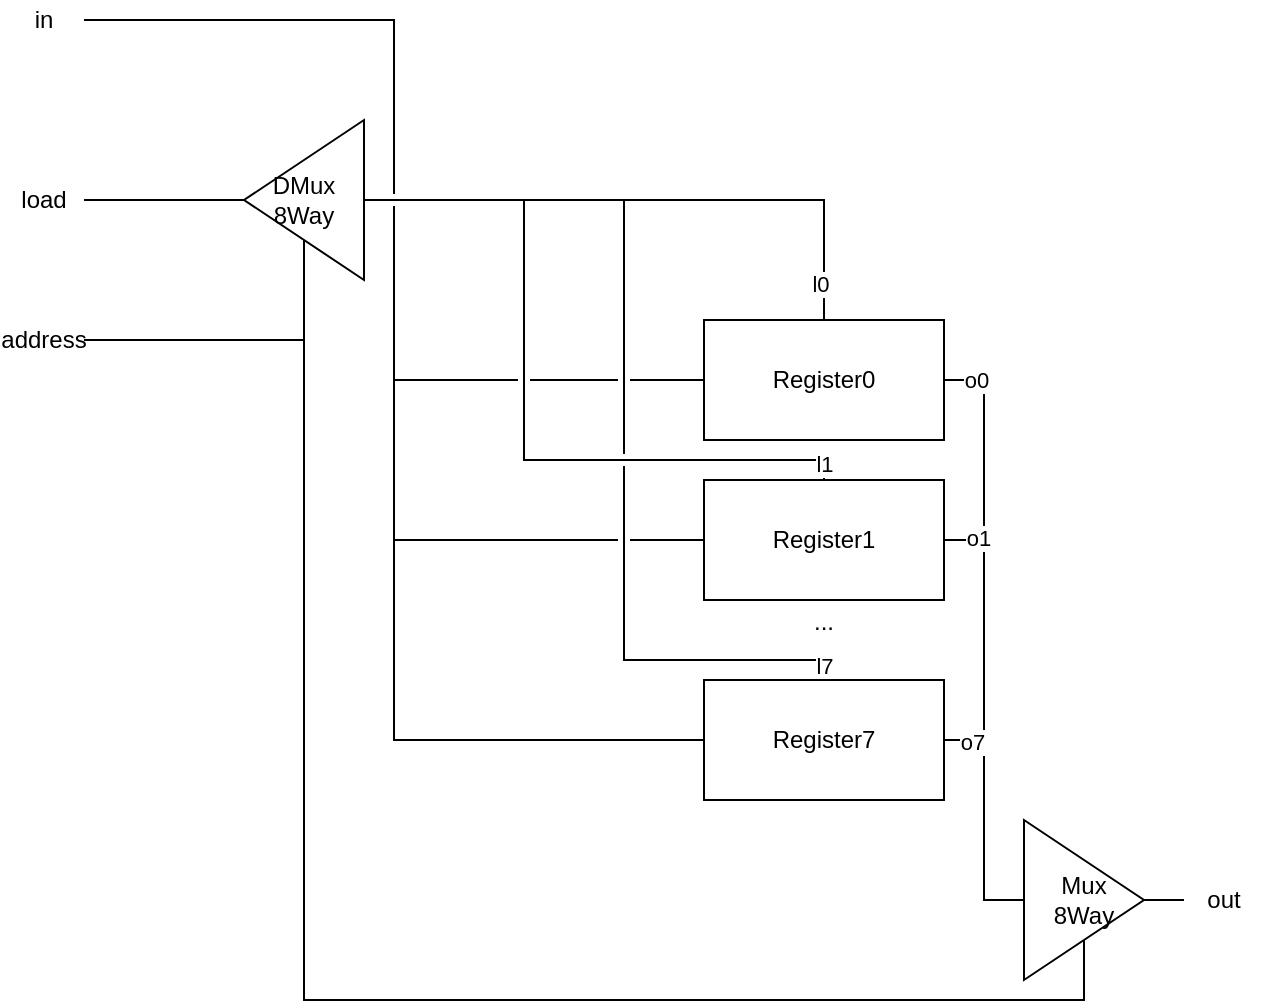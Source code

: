 <mxfile version="13.7.3" type="device"><diagram id="4_QnC3H02P4QOXFqbVzB" name="ページ1"><mxGraphModel dx="718" dy="433" grid="1" gridSize="10" guides="1" tooltips="1" connect="1" arrows="1" fold="1" page="1" pageScale="1" pageWidth="1169" pageHeight="827" math="0" shadow="0"><root><mxCell id="0"/><mxCell id="1" parent="0"/><mxCell id="egw-0joHDg1T33pEoyHq-3" style="edgeStyle=orthogonalEdgeStyle;rounded=0;orthogonalLoop=1;jettySize=auto;html=1;exitX=1;exitY=0.5;exitDx=0;exitDy=0;entryX=0.5;entryY=1;entryDx=0;entryDy=0;endArrow=none;endFill=0;" edge="1" parent="1" source="egw-0joHDg1T33pEoyHq-1" target="egw-0joHDg1T33pEoyHq-2"><mxGeometry relative="1" as="geometry"/></mxCell><mxCell id="egw-0joHDg1T33pEoyHq-31" style="edgeStyle=orthogonalEdgeStyle;rounded=0;jumpStyle=gap;orthogonalLoop=1;jettySize=auto;html=1;exitX=1;exitY=0.5;exitDx=0;exitDy=0;entryX=0.5;entryY=1;entryDx=0;entryDy=0;endArrow=none;endFill=0;" edge="1" parent="1" source="egw-0joHDg1T33pEoyHq-1" target="egw-0joHDg1T33pEoyHq-27"><mxGeometry relative="1" as="geometry"><Array as="points"><mxPoint x="190" y="220"/><mxPoint x="190" y="550"/><mxPoint x="580" y="550"/></Array></mxGeometry></mxCell><mxCell id="egw-0joHDg1T33pEoyHq-1" value="address" style="text;html=1;strokeColor=none;fillColor=none;align=center;verticalAlign=middle;whiteSpace=wrap;rounded=0;" vertex="1" parent="1"><mxGeometry x="40" y="210" width="40" height="20" as="geometry"/></mxCell><mxCell id="egw-0joHDg1T33pEoyHq-5" style="edgeStyle=orthogonalEdgeStyle;rounded=0;orthogonalLoop=1;jettySize=auto;html=1;exitX=1;exitY=0.5;exitDx=0;exitDy=0;entryX=0;entryY=0.5;entryDx=0;entryDy=0;endArrow=none;endFill=0;" edge="1" parent="1" source="egw-0joHDg1T33pEoyHq-4" target="egw-0joHDg1T33pEoyHq-2"><mxGeometry relative="1" as="geometry"/></mxCell><mxCell id="egw-0joHDg1T33pEoyHq-4" value="load" style="text;html=1;strokeColor=none;fillColor=none;align=center;verticalAlign=middle;whiteSpace=wrap;rounded=0;" vertex="1" parent="1"><mxGeometry x="40" y="140" width="40" height="20" as="geometry"/></mxCell><mxCell id="egw-0joHDg1T33pEoyHq-28" style="edgeStyle=orthogonalEdgeStyle;rounded=0;jumpStyle=gap;orthogonalLoop=1;jettySize=auto;html=1;exitX=1;exitY=0.5;exitDx=0;exitDy=0;entryX=0;entryY=0.5;entryDx=0;entryDy=0;endArrow=none;endFill=0;" edge="1" parent="1" source="egw-0joHDg1T33pEoyHq-6" target="egw-0joHDg1T33pEoyHq-27"><mxGeometry relative="1" as="geometry"><Array as="points"><mxPoint x="530" y="240"/><mxPoint x="530" y="500"/></Array></mxGeometry></mxCell><mxCell id="egw-0joHDg1T33pEoyHq-38" value="o0" style="edgeLabel;html=1;align=center;verticalAlign=middle;resizable=0;points=[];" vertex="1" connectable="0" parent="egw-0joHDg1T33pEoyHq-28"><mxGeometry x="-0.898" relative="1" as="geometry"><mxPoint as="offset"/></mxGeometry></mxCell><mxCell id="egw-0joHDg1T33pEoyHq-6" value="Register0" style="rounded=0;whiteSpace=wrap;html=1;" vertex="1" parent="1"><mxGeometry x="390" y="210" width="120" height="60" as="geometry"/></mxCell><mxCell id="egw-0joHDg1T33pEoyHq-17" style="edgeStyle=orthogonalEdgeStyle;rounded=0;orthogonalLoop=1;jettySize=auto;html=1;exitX=1;exitY=0.5;exitDx=0;exitDy=0;entryX=0.5;entryY=0;entryDx=0;entryDy=0;endArrow=none;endFill=0;" edge="1" parent="1" source="egw-0joHDg1T33pEoyHq-2" target="egw-0joHDg1T33pEoyHq-6"><mxGeometry relative="1" as="geometry"/></mxCell><mxCell id="egw-0joHDg1T33pEoyHq-35" value="l0" style="edgeLabel;html=1;align=center;verticalAlign=middle;resizable=0;points=[];" vertex="1" connectable="0" parent="egw-0joHDg1T33pEoyHq-17"><mxGeometry x="0.873" y="-2" relative="1" as="geometry"><mxPoint as="offset"/></mxGeometry></mxCell><mxCell id="egw-0joHDg1T33pEoyHq-21" style="edgeStyle=orthogonalEdgeStyle;rounded=0;jumpStyle=gap;orthogonalLoop=1;jettySize=auto;html=1;exitX=1;exitY=0.5;exitDx=0;exitDy=0;entryX=0.5;entryY=0;entryDx=0;entryDy=0;endArrow=none;endFill=0;" edge="1" parent="1" source="egw-0joHDg1T33pEoyHq-2" target="egw-0joHDg1T33pEoyHq-20"><mxGeometry relative="1" as="geometry"><Array as="points"><mxPoint x="300" y="150"/><mxPoint x="300" y="280"/><mxPoint x="450" y="280"/></Array></mxGeometry></mxCell><mxCell id="egw-0joHDg1T33pEoyHq-36" value="l1" style="edgeLabel;html=1;align=center;verticalAlign=middle;resizable=0;points=[];" vertex="1" connectable="0" parent="egw-0joHDg1T33pEoyHq-21"><mxGeometry x="0.957" relative="1" as="geometry"><mxPoint as="offset"/></mxGeometry></mxCell><mxCell id="egw-0joHDg1T33pEoyHq-25" style="edgeStyle=orthogonalEdgeStyle;rounded=0;jumpStyle=gap;orthogonalLoop=1;jettySize=auto;html=1;exitX=1;exitY=0.5;exitDx=0;exitDy=0;entryX=0.5;entryY=0;entryDx=0;entryDy=0;endArrow=none;endFill=0;" edge="1" parent="1" source="egw-0joHDg1T33pEoyHq-2" target="egw-0joHDg1T33pEoyHq-23"><mxGeometry relative="1" as="geometry"><Array as="points"><mxPoint x="350" y="150"/><mxPoint x="350" y="380"/><mxPoint x="450" y="380"/></Array></mxGeometry></mxCell><mxCell id="egw-0joHDg1T33pEoyHq-37" value="l7" style="edgeLabel;html=1;align=center;verticalAlign=middle;resizable=0;points=[];" vertex="1" connectable="0" parent="egw-0joHDg1T33pEoyHq-25"><mxGeometry x="0.97" relative="1" as="geometry"><mxPoint as="offset"/></mxGeometry></mxCell><mxCell id="egw-0joHDg1T33pEoyHq-2" value="DMux&lt;br&gt;8Way" style="triangle;whiteSpace=wrap;html=1;flipV=1;flipH=1;" vertex="1" parent="1"><mxGeometry x="160" y="110" width="60" height="80" as="geometry"/></mxCell><mxCell id="egw-0joHDg1T33pEoyHq-19" style="edgeStyle=orthogonalEdgeStyle;rounded=0;orthogonalLoop=1;jettySize=auto;html=1;exitX=1;exitY=0.5;exitDx=0;exitDy=0;entryX=0;entryY=0.5;entryDx=0;entryDy=0;endArrow=none;endFill=0;jumpStyle=gap;" edge="1" parent="1" source="egw-0joHDg1T33pEoyHq-18" target="egw-0joHDg1T33pEoyHq-6"><mxGeometry relative="1" as="geometry"/></mxCell><mxCell id="egw-0joHDg1T33pEoyHq-22" style="edgeStyle=orthogonalEdgeStyle;rounded=0;jumpStyle=gap;orthogonalLoop=1;jettySize=auto;html=1;exitX=1;exitY=0.5;exitDx=0;exitDy=0;entryX=0;entryY=0.5;entryDx=0;entryDy=0;endArrow=none;endFill=0;" edge="1" parent="1" source="egw-0joHDg1T33pEoyHq-18" target="egw-0joHDg1T33pEoyHq-20"><mxGeometry relative="1" as="geometry"/></mxCell><mxCell id="egw-0joHDg1T33pEoyHq-24" style="edgeStyle=orthogonalEdgeStyle;rounded=0;jumpStyle=gap;orthogonalLoop=1;jettySize=auto;html=1;exitX=1;exitY=0.5;exitDx=0;exitDy=0;entryX=0;entryY=0.5;entryDx=0;entryDy=0;endArrow=none;endFill=0;" edge="1" parent="1" source="egw-0joHDg1T33pEoyHq-18" target="egw-0joHDg1T33pEoyHq-23"><mxGeometry relative="1" as="geometry"/></mxCell><mxCell id="egw-0joHDg1T33pEoyHq-18" value="in" style="text;html=1;strokeColor=none;fillColor=none;align=center;verticalAlign=middle;whiteSpace=wrap;rounded=0;" vertex="1" parent="1"><mxGeometry x="40" y="50" width="40" height="20" as="geometry"/></mxCell><mxCell id="egw-0joHDg1T33pEoyHq-29" style="edgeStyle=orthogonalEdgeStyle;rounded=0;jumpStyle=gap;orthogonalLoop=1;jettySize=auto;html=1;exitX=1;exitY=0.5;exitDx=0;exitDy=0;endArrow=none;endFill=0;" edge="1" parent="1" source="egw-0joHDg1T33pEoyHq-20"><mxGeometry relative="1" as="geometry"><mxPoint x="550" y="500" as="targetPoint"/><Array as="points"><mxPoint x="530" y="320"/><mxPoint x="530" y="500"/></Array></mxGeometry></mxCell><mxCell id="egw-0joHDg1T33pEoyHq-39" value="o1" style="edgeLabel;html=1;align=center;verticalAlign=middle;resizable=0;points=[];" vertex="1" connectable="0" parent="egw-0joHDg1T33pEoyHq-29"><mxGeometry x="-0.852" y="1" relative="1" as="geometry"><mxPoint as="offset"/></mxGeometry></mxCell><mxCell id="egw-0joHDg1T33pEoyHq-20" value="Register1" style="rounded=0;whiteSpace=wrap;html=1;" vertex="1" parent="1"><mxGeometry x="390" y="290" width="120" height="60" as="geometry"/></mxCell><mxCell id="egw-0joHDg1T33pEoyHq-30" style="edgeStyle=orthogonalEdgeStyle;rounded=0;jumpStyle=gap;orthogonalLoop=1;jettySize=auto;html=1;exitX=1;exitY=0.5;exitDx=0;exitDy=0;entryX=0;entryY=0.5;entryDx=0;entryDy=0;endArrow=none;endFill=0;" edge="1" parent="1" source="egw-0joHDg1T33pEoyHq-23" target="egw-0joHDg1T33pEoyHq-27"><mxGeometry relative="1" as="geometry"><Array as="points"><mxPoint x="530" y="420"/><mxPoint x="530" y="500"/></Array></mxGeometry></mxCell><mxCell id="egw-0joHDg1T33pEoyHq-40" value="o7" style="edgeLabel;html=1;align=center;verticalAlign=middle;resizable=0;points=[];" vertex="1" connectable="0" parent="egw-0joHDg1T33pEoyHq-30"><mxGeometry x="-0.778" y="-1" relative="1" as="geometry"><mxPoint as="offset"/></mxGeometry></mxCell><mxCell id="egw-0joHDg1T33pEoyHq-23" value="Register7" style="rounded=0;whiteSpace=wrap;html=1;" vertex="1" parent="1"><mxGeometry x="390" y="390" width="120" height="60" as="geometry"/></mxCell><mxCell id="egw-0joHDg1T33pEoyHq-26" value="..." style="text;html=1;strokeColor=none;fillColor=none;align=center;verticalAlign=middle;whiteSpace=wrap;rounded=0;" vertex="1" parent="1"><mxGeometry x="430" y="351" width="40" height="20" as="geometry"/></mxCell><mxCell id="egw-0joHDg1T33pEoyHq-34" style="edgeStyle=orthogonalEdgeStyle;rounded=0;jumpStyle=gap;orthogonalLoop=1;jettySize=auto;html=1;exitX=1;exitY=0.5;exitDx=0;exitDy=0;entryX=0;entryY=0.5;entryDx=0;entryDy=0;endArrow=none;endFill=0;" edge="1" parent="1" source="egw-0joHDg1T33pEoyHq-27" target="egw-0joHDg1T33pEoyHq-32"><mxGeometry relative="1" as="geometry"/></mxCell><mxCell id="egw-0joHDg1T33pEoyHq-27" value="Mux&lt;br&gt;8Way" style="triangle;whiteSpace=wrap;html=1;" vertex="1" parent="1"><mxGeometry x="550" y="460" width="60" height="80" as="geometry"/></mxCell><mxCell id="egw-0joHDg1T33pEoyHq-32" value="out" style="text;html=1;strokeColor=none;fillColor=none;align=center;verticalAlign=middle;whiteSpace=wrap;rounded=0;" vertex="1" parent="1"><mxGeometry x="630" y="490" width="40" height="20" as="geometry"/></mxCell></root></mxGraphModel></diagram></mxfile>